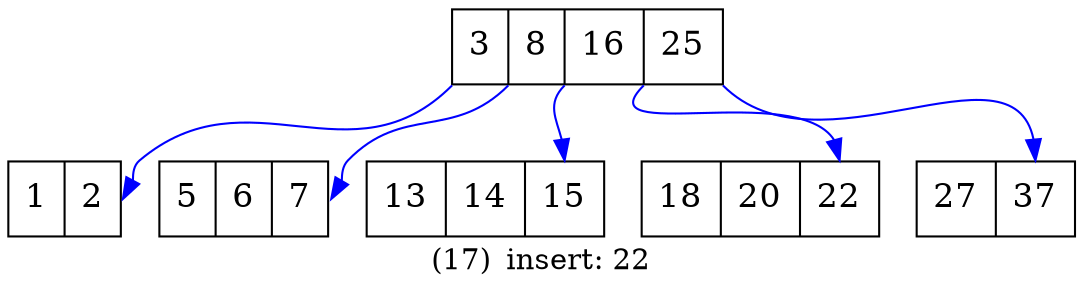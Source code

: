 /************************************************
Auto generated by my program which transfer B-Tree to dot file.
Author: wangdq 
Time: 2015-06-08
CSDN: http://blog.csdn.net/wangdingqiaoit
************************************************/

digraph BTree {
	label="(17)	insert: 22";labelloc=b;labeljust=center;
	ordering=out
	node[shape=record,width=0.5,height=0.5,fontsize=16,style="filled", fillcolor="#FFFFFF",fontcolor="black"];
	edge[color="blue", arrowhead="normal"];
		3[label="<f0> 3|<f1> 8|<f2> 16|<f3> 25"];
		1[label="<f0> 1|<f1> 2"];
		5[label="<f0> 5|<f1> 6|<f2> 7"];
		13[label="<f0> 13|<f1> 14|<f2> 15"];
		18[label="<f0> 18|<f1> 20|<f2> 22"];
		27[label="<f0> 27|<f1> 37"];
	/* edges*/
	"3":f0:sw->"1":f1
	"3":f1:sw->"5":f2
	"3":f2:sw->"13":f2
	"3":f3:sw->"18":f2
	"3":f3:se->"27":f1
}
